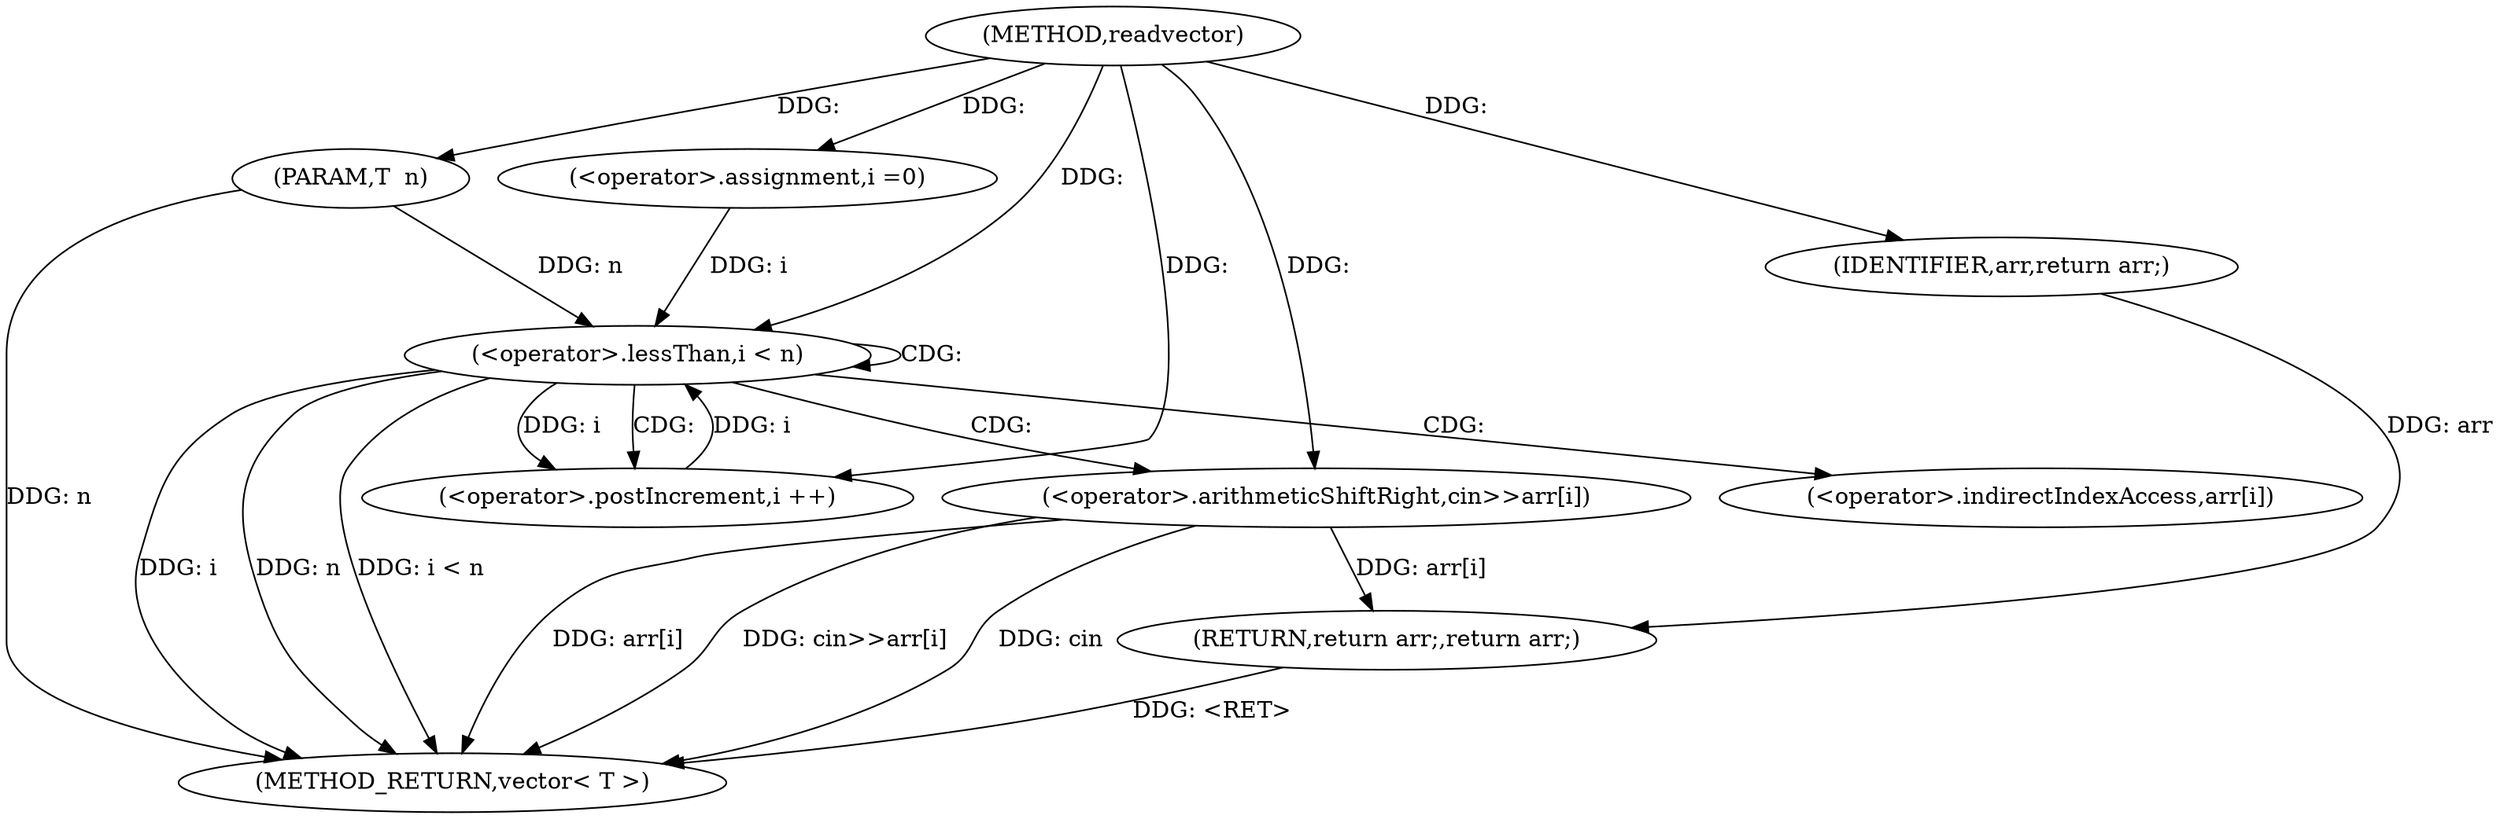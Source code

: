 digraph "readvector" {  
"1000116" [label = "(METHOD,readvector)" ]
"1000137" [label = "(METHOD_RETURN,vector< T >)" ]
"1000117" [label = "(PARAM,T  n)" ]
"1000135" [label = "(RETURN,return arr;,return arr;)" ]
"1000122" [label = "(<operator>.assignment,i =0)" ]
"1000125" [label = "(<operator>.lessThan,i < n)" ]
"1000128" [label = "(<operator>.postIncrement,i ++)" ]
"1000130" [label = "(<operator>.arithmeticShiftRight,cin>>arr[i])" ]
"1000136" [label = "(IDENTIFIER,arr,return arr;)" ]
"1000132" [label = "(<operator>.indirectIndexAccess,arr[i])" ]
  "1000135" -> "1000137"  [ label = "DDG: <RET>"] 
  "1000117" -> "1000137"  [ label = "DDG: n"] 
  "1000125" -> "1000137"  [ label = "DDG: i"] 
  "1000125" -> "1000137"  [ label = "DDG: n"] 
  "1000125" -> "1000137"  [ label = "DDG: i < n"] 
  "1000130" -> "1000137"  [ label = "DDG: arr[i]"] 
  "1000130" -> "1000137"  [ label = "DDG: cin>>arr[i]"] 
  "1000130" -> "1000137"  [ label = "DDG: cin"] 
  "1000116" -> "1000117"  [ label = "DDG: "] 
  "1000136" -> "1000135"  [ label = "DDG: arr"] 
  "1000130" -> "1000135"  [ label = "DDG: arr[i]"] 
  "1000116" -> "1000122"  [ label = "DDG: "] 
  "1000116" -> "1000136"  [ label = "DDG: "] 
  "1000122" -> "1000125"  [ label = "DDG: i"] 
  "1000128" -> "1000125"  [ label = "DDG: i"] 
  "1000116" -> "1000125"  [ label = "DDG: "] 
  "1000117" -> "1000125"  [ label = "DDG: n"] 
  "1000125" -> "1000128"  [ label = "DDG: i"] 
  "1000116" -> "1000128"  [ label = "DDG: "] 
  "1000116" -> "1000130"  [ label = "DDG: "] 
  "1000125" -> "1000132"  [ label = "CDG: "] 
  "1000125" -> "1000128"  [ label = "CDG: "] 
  "1000125" -> "1000125"  [ label = "CDG: "] 
  "1000125" -> "1000130"  [ label = "CDG: "] 
}
